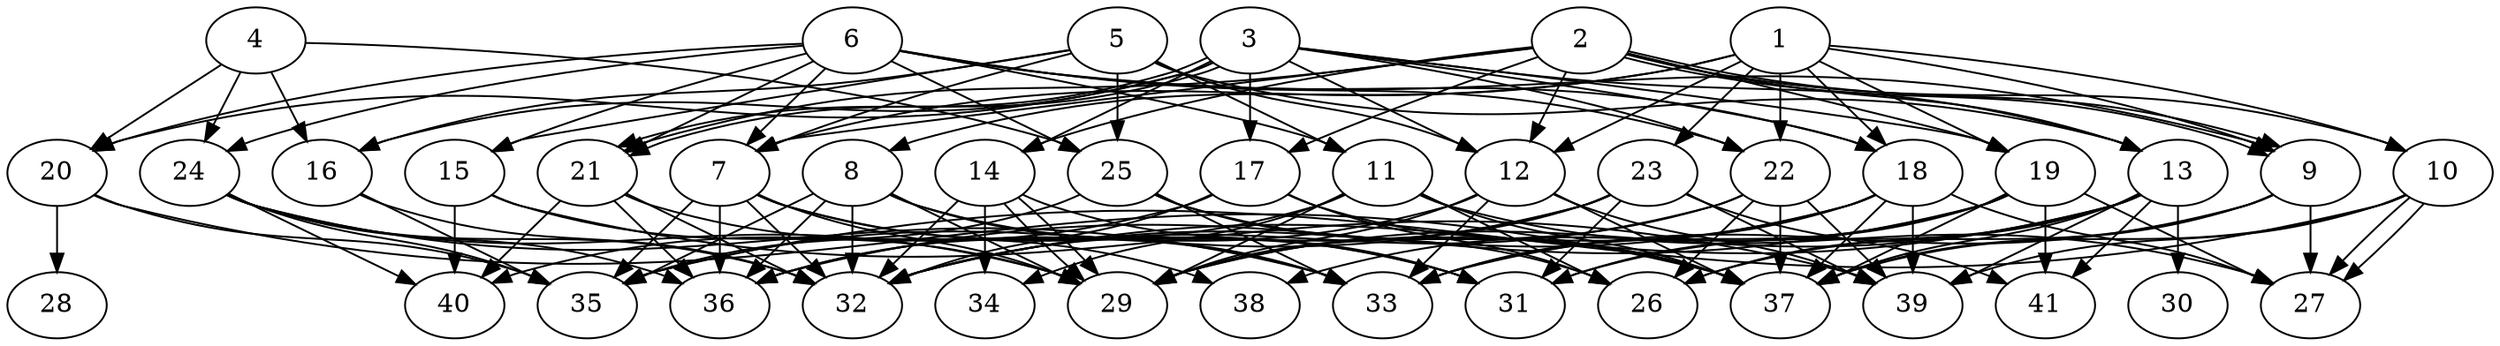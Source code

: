 // DAG (tier=3-complex, mode=data, n=41, ccr=0.536, fat=0.708, density=0.649, regular=0.221, jump=0.284, mindata=4194304, maxdata=33554432)
// DAG automatically generated by daggen at Sun Aug 24 16:33:35 2025
// /home/ermia/Project/Environments/daggen/bin/daggen --dot --ccr 0.536 --fat 0.708 --regular 0.221 --density 0.649 --jump 0.284 --mindata 4194304 --maxdata 33554432 -n 41 
digraph G {
  1 [size="129886092814855872", alpha="0.18", expect_size="64943046407427936"]
  1 -> 7 [size ="6051591144603648"]
  1 -> 8 [size ="6051591144603648"]
  1 -> 9 [size ="6051591144603648"]
  1 -> 10 [size ="6051591144603648"]
  1 -> 12 [size ="6051591144603648"]
  1 -> 18 [size ="6051591144603648"]
  1 -> 19 [size ="6051591144603648"]
  1 -> 22 [size ="6051591144603648"]
  1 -> 23 [size ="6051591144603648"]
  2 [size="127612778084821168", alpha="0.00", expect_size="63806389042410584"]
  2 -> 7 [size ="2115925067169792"]
  2 -> 9 [size ="2115925067169792"]
  2 -> 9 [size ="2115925067169792"]
  2 -> 10 [size ="2115925067169792"]
  2 -> 12 [size ="2115925067169792"]
  2 -> 13 [size ="2115925067169792"]
  2 -> 14 [size ="2115925067169792"]
  2 -> 17 [size ="2115925067169792"]
  2 -> 19 [size ="2115925067169792"]
  2 -> 21 [size ="2115925067169792"]
  3 [size="89620979017760032", alpha="0.11", expect_size="44810489508880016"]
  3 -> 12 [size ="1898778407731200"]
  3 -> 13 [size ="1898778407731200"]
  3 -> 14 [size ="1898778407731200"]
  3 -> 16 [size ="1898778407731200"]
  3 -> 17 [size ="1898778407731200"]
  3 -> 18 [size ="1898778407731200"]
  3 -> 19 [size ="1898778407731200"]
  3 -> 20 [size ="1898778407731200"]
  3 -> 21 [size ="1898778407731200"]
  3 -> 21 [size ="1898778407731200"]
  3 -> 22 [size ="1898778407731200"]
  4 [size="4659524859066889273344", alpha="0.16", expect_size="2329762429533444636672"]
  4 -> 16 [size ="2231778429370368"]
  4 -> 20 [size ="2231778429370368"]
  4 -> 24 [size ="2231778429370368"]
  4 -> 25 [size ="2231778429370368"]
  5 [size="228431224311409568", alpha="0.09", expect_size="114215612155704784"]
  5 -> 7 [size ="8392440754995200"]
  5 -> 11 [size ="8392440754995200"]
  5 -> 12 [size ="8392440754995200"]
  5 -> 13 [size ="8392440754995200"]
  5 -> 15 [size ="8392440754995200"]
  5 -> 16 [size ="8392440754995200"]
  5 -> 25 [size ="8392440754995200"]
  6 [size="297332880550362349568", alpha="0.08", expect_size="148666440275181174784"]
  6 -> 7 [size ="356384340180992"]
  6 -> 9 [size ="356384340180992"]
  6 -> 11 [size ="356384340180992"]
  6 -> 15 [size ="356384340180992"]
  6 -> 18 [size ="356384340180992"]
  6 -> 20 [size ="356384340180992"]
  6 -> 21 [size ="356384340180992"]
  6 -> 22 [size ="356384340180992"]
  6 -> 24 [size ="356384340180992"]
  6 -> 25 [size ="356384340180992"]
  7 [size="29665891893362697437184", alpha="0.11", expect_size="14832945946681348718592"]
  7 -> 29 [size ="7666460931391488"]
  7 -> 31 [size ="7666460931391488"]
  7 -> 32 [size ="7666460931391488"]
  7 -> 33 [size ="7666460931391488"]
  7 -> 35 [size ="7666460931391488"]
  7 -> 36 [size ="7666460931391488"]
  8 [size="152488640423918496", alpha="0.10", expect_size="76244320211959248"]
  8 -> 29 [size ="4956243353403392"]
  8 -> 31 [size ="4956243353403392"]
  8 -> 32 [size ="4956243353403392"]
  8 -> 33 [size ="4956243353403392"]
  8 -> 35 [size ="4956243353403392"]
  8 -> 36 [size ="4956243353403392"]
  9 [size="3667164479361075712", alpha="0.01", expect_size="1833582239680537856"]
  9 -> 26 [size ="4301644837683200"]
  9 -> 27 [size ="4301644837683200"]
  9 -> 33 [size ="4301644837683200"]
  9 -> 37 [size ="4301644837683200"]
  10 [size="373048969787342848000", alpha="0.10", expect_size="186524484893671424000"]
  10 -> 27 [size ="414572557107200"]
  10 -> 27 [size ="414572557107200"]
  10 -> 35 [size ="414572557107200"]
  10 -> 37 [size ="414572557107200"]
  10 -> 39 [size ="414572557107200"]
  11 [size="1344989276722552576", alpha="0.12", expect_size="672494638361276288"]
  11 -> 26 [size ="689023223857152"]
  11 -> 27 [size ="689023223857152"]
  11 -> 29 [size ="689023223857152"]
  11 -> 34 [size ="689023223857152"]
  11 -> 36 [size ="689023223857152"]
  11 -> 37 [size ="689023223857152"]
  12 [size="17888031406173454336000", alpha="0.14", expect_size="8944015703086727168000"]
  12 -> 29 [size ="5471818534092800"]
  12 -> 33 [size ="5471818534092800"]
  12 -> 36 [size ="5471818534092800"]
  12 -> 37 [size ="5471818534092800"]
  12 -> 39 [size ="5471818534092800"]
  13 [size="275087186487398336", alpha="0.01", expect_size="137543593243699168"]
  13 -> 26 [size ="8818531953016832"]
  13 -> 29 [size ="8818531953016832"]
  13 -> 30 [size ="8818531953016832"]
  13 -> 31 [size ="8818531953016832"]
  13 -> 32 [size ="8818531953016832"]
  13 -> 37 [size ="8818531953016832"]
  13 -> 39 [size ="8818531953016832"]
  13 -> 41 [size ="8818531953016832"]
  14 [size="151068274111560032", alpha="0.10", expect_size="75534137055780016"]
  14 -> 29 [size ="3520499095175168"]
  14 -> 29 [size ="3520499095175168"]
  14 -> 31 [size ="3520499095175168"]
  14 -> 32 [size ="3520499095175168"]
  14 -> 34 [size ="3520499095175168"]
  15 [size="5813189251187618", alpha="0.17", expect_size="2906594625593809"]
  15 -> 29 [size ="508401863884800"]
  15 -> 39 [size ="508401863884800"]
  15 -> 40 [size ="508401863884800"]
  16 [size="3527548665728126976", alpha="0.02", expect_size="1763774332864063488"]
  16 -> 32 [size ="2572241829101568"]
  16 -> 35 [size ="2572241829101568"]
  17 [size="7831318052682562797568", alpha="0.13", expect_size="3915659026341281398784"]
  17 -> 26 [size ="3154858571988992"]
  17 -> 32 [size ="3154858571988992"]
  17 -> 37 [size ="3154858571988992"]
  17 -> 40 [size ="3154858571988992"]
  18 [size="887532561838184960", alpha="0.08", expect_size="443766280919092480"]
  18 -> 27 [size ="907137366622208"]
  18 -> 29 [size ="907137366622208"]
  18 -> 32 [size ="907137366622208"]
  18 -> 33 [size ="907137366622208"]
  18 -> 37 [size ="907137366622208"]
  18 -> 39 [size ="907137366622208"]
  19 [size="24138450992502520414208", alpha="0.12", expect_size="12069225496251260207104"]
  19 -> 27 [size ="6681842765791232"]
  19 -> 31 [size ="6681842765791232"]
  19 -> 33 [size ="6681842765791232"]
  19 -> 36 [size ="6681842765791232"]
  19 -> 37 [size ="6681842765791232"]
  19 -> 38 [size ="6681842765791232"]
  19 -> 41 [size ="6681842765791232"]
  20 [size="199611540983338176", alpha="0.16", expect_size="99805770491669088"]
  20 -> 28 [size ="6381773827080192"]
  20 -> 35 [size ="6381773827080192"]
  20 -> 37 [size ="6381773827080192"]
  21 [size="10424305787786338304", alpha="0.08", expect_size="5212152893893169152"]
  21 -> 32 [size ="6524628440711168"]
  21 -> 36 [size ="6524628440711168"]
  21 -> 38 [size ="6524628440711168"]
  21 -> 40 [size ="6524628440711168"]
  22 [size="200528696271651733504", alpha="0.04", expect_size="100264348135825866752"]
  22 -> 26 [size ="274078103502848"]
  22 -> 29 [size ="274078103502848"]
  22 -> 32 [size ="274078103502848"]
  22 -> 37 [size ="274078103502848"]
  22 -> 39 [size ="274078103502848"]
  23 [size="125380687494784976", alpha="0.17", expect_size="62690343747392488"]
  23 -> 29 [size ="2069288701657088"]
  23 -> 31 [size ="2069288701657088"]
  23 -> 32 [size ="2069288701657088"]
  23 -> 35 [size ="2069288701657088"]
  23 -> 39 [size ="2069288701657088"]
  23 -> 41 [size ="2069288701657088"]
  24 [size="38171393397725392", alpha="0.17", expect_size="19085696698862696"]
  24 -> 29 [size ="1379548327313408"]
  24 -> 32 [size ="1379548327313408"]
  24 -> 33 [size ="1379548327313408"]
  24 -> 35 [size ="1379548327313408"]
  24 -> 36 [size ="1379548327313408"]
  24 -> 40 [size ="1379548327313408"]
  25 [size="308805299434466688", alpha="0.06", expect_size="154402649717233344"]
  25 -> 26 [size ="399381626880000"]
  25 -> 33 [size ="399381626880000"]
  25 -> 35 [size ="399381626880000"]
  25 -> 37 [size ="399381626880000"]
  26 [size="3870626600590390591488", alpha="0.05", expect_size="1935313300295195295744"]
  27 [size="13387043505924636672", alpha="0.12", expect_size="6693521752962318336"]
  28 [size="453891405777993728000", alpha="0.19", expect_size="226945702888996864000"]
  29 [size="8548768841471694471168", alpha="0.12", expect_size="4274384420735847235584"]
  30 [size="4122780511147452416", alpha="0.00", expect_size="2061390255573726208"]
  31 [size="1719371208158051584", alpha="0.10", expect_size="859685604079025792"]
  32 [size="1739012369918189568", alpha="0.05", expect_size="869506184959094784"]
  33 [size="562249322402271488", alpha="0.09", expect_size="281124661201135744"]
  34 [size="2228163629715183360", alpha="0.03", expect_size="1114081814857591680"]
  35 [size="317319597809563456", alpha="0.02", expect_size="158659798904781728"]
  36 [size="2986813707696794624", alpha="0.03", expect_size="1493406853848397312"]
  37 [size="4256115000339777716224", alpha="0.01", expect_size="2128057500169888858112"]
  38 [size="12508261650501380079616", alpha="0.16", expect_size="6254130825250690039808"]
  39 [size="5604573172583554048", alpha="0.11", expect_size="2802286586291777024"]
  40 [size="13717539255496527872", alpha="0.17", expect_size="6858769627748263936"]
  41 [size="62888446343225136", alpha="0.16", expect_size="31444223171612568"]
}